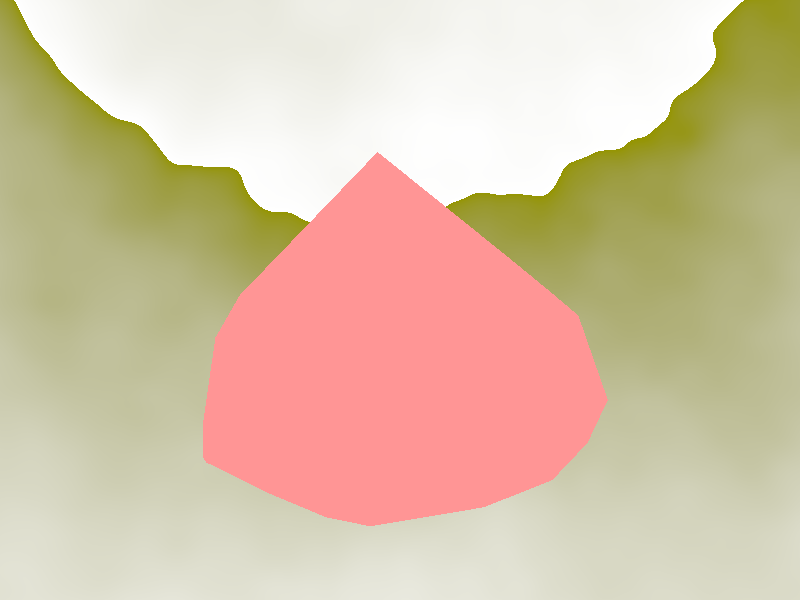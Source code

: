 // Red ruby

#include "colors.inc"
#include "textures.inc"

#max_trace_level 6

camera {
  location < 0, 10, -25 >
  direction < 0, 0, 2 >   // Kameran "linssinpituus"
  up < 0, 1, 0 >
  right <1.333, 0, 0 >
  look_at < 0, 9, 0 >
}

sphere { < 0, 0, 0 > 1
  pigment { gradient < 0, 1, 0 >
    color_map { [ 0 color White ] [ 1 color rgb< 0.3, 0.3, 0 > ] }
    turbulence 0.8
  }
  finish {
    diffuse 0
    ambient 1
  }
  scale 120
}

#declare RubyTexture = texture {
  pigment { color rgbf<1,0.3,0.3,0.9> }
  finish {
    refraction 1
    reflection 0.2
    diffuse 0.2
    ior 1.8
    phong 1
    phong_size 100
  }
}

#declare RubyPlane1 = plane {
  < 0, -1, 0 > 0
  rotate < 0, 0, 35 >
  translate < 0.2, -0.2, 0 >
}

#declare RubyPlane2 = plane {
  < 0, 1, 0 > 0
  rotate < 0, 0, 45 >
  translate < 0.2, 0.7, 0 >
  rotate < 0, 30, 0 >
}

#declare RubyPlane3 = plane {
  < 0, 1, 0 > 0
  rotate < 0, 0, 75 >
  translate < -0.4, 0, 0 >
}


#declare Ruby = intersection {
  plane { < 0, -1, 0 > 0 translate < 0, -0.2, 0 > }
  object { RubyPlane1 rotate < 0, 0, 0 > }
  object { RubyPlane1 rotate < 0, 60, 0 > }
  object { RubyPlane1 rotate < 0, 120, 0 > }
  object { RubyPlane1 rotate < 0, 180, 0 > }
  object { RubyPlane1 rotate < 0, 240, 0 > }
  object { RubyPlane1 rotate < 0, 300, 0 > }
  object { RubyPlane2 rotate < 0, 0, 0 > }
  object { RubyPlane2 rotate < 0, 60, 0 > }
  object { RubyPlane2 rotate < 0, 120, 0 > }
  object { RubyPlane2 rotate < 0, 180, 0 > }
  object { RubyPlane2 rotate < 0, 240, 0 > }
  object { RubyPlane2 rotate < 0, 300, 0 > }
  object { RubyPlane3 rotate < 0, 0, 0 > }
  object { RubyPlane3 rotate < 0, 30, 0 > }
  object { RubyPlane3 rotate < 0, 60, 0 > }
  object { RubyPlane3 rotate < 0, 90, 0 > }
  object { RubyPlane3 rotate < 0, 120, 0 > }
  object { RubyPlane3 rotate < 0, 150, 0 > }
  object { RubyPlane3 rotate < 0, 180, 0 > }
  object { RubyPlane3 rotate < 0, 210, 0 > }
  object { RubyPlane3 rotate < 0, 240, 0 > }
  object { RubyPlane3 rotate < 0, 270, 0 > }
  object { RubyPlane3 rotate < 0, 300, 0 > }
  object { RubyPlane3 rotate < 0, 330, 0 > }
  texture { RubyTexture }
  bounded_by { sphere { < 0, 0, 0 > 1 } }
}

object {
  Ruby
  scale 14
  rotate < -15, 20, 0 >
  translate < 0, 6, 10 >
}
